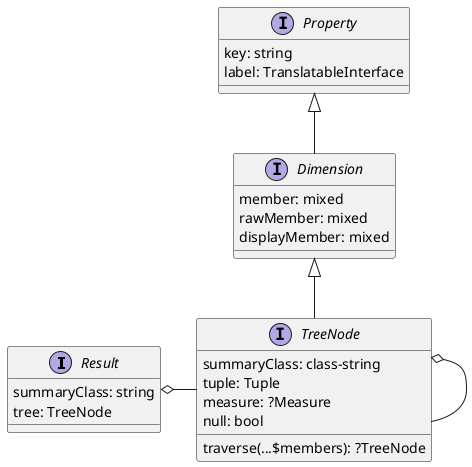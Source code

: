 @startuml

interface Result {
    summaryClass: string
    tree: TreeNode
}

Result o- TreeNode

interface Property {
    key: string
    label: TranslatableInterface
}

interface Dimension extends Property {
    member: mixed
    rawMember: mixed
    displayMember: mixed
}

interface TreeNode extends Dimension {
    summaryClass: class-string
    tuple: Tuple
    measure: ?Measure
    traverse(...$members): ?TreeNode
    null: bool
}

TreeNode o-- TreeNode

@endu